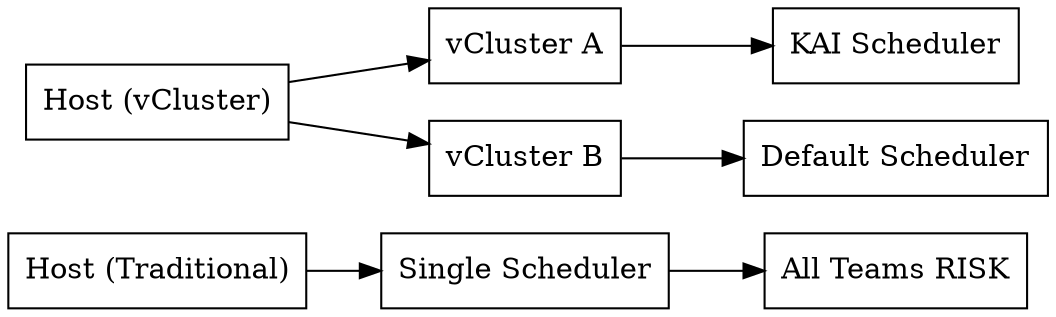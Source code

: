 digraph G {
    rankdir=LR;
    node [shape=box];
    
    // Traditional approach
    "Host (Traditional)" -> "Single Scheduler" -> "All Teams RISK";
    
    // vCluster approach
    "Host (vCluster)" -> "vCluster A";
    "Host (vCluster)" -> "vCluster B";
    "vCluster A" -> "KAI Scheduler";
    "vCluster B" -> "Default Scheduler";
}